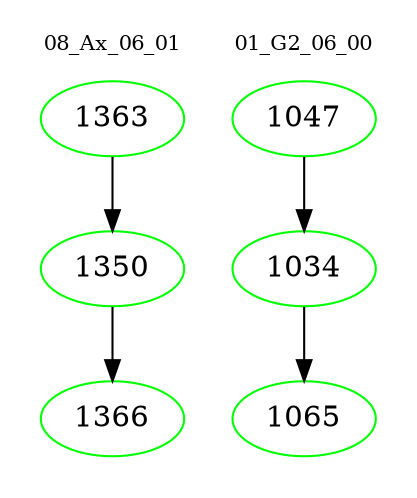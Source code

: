 digraph{
subgraph cluster_0 {
color = white
label = "08_Ax_06_01";
fontsize=10;
T0_1363 [label="1363", color="green"]
T0_1363 -> T0_1350 [color="black"]
T0_1350 [label="1350", color="green"]
T0_1350 -> T0_1366 [color="black"]
T0_1366 [label="1366", color="green"]
}
subgraph cluster_1 {
color = white
label = "01_G2_06_00";
fontsize=10;
T1_1047 [label="1047", color="green"]
T1_1047 -> T1_1034 [color="black"]
T1_1034 [label="1034", color="green"]
T1_1034 -> T1_1065 [color="black"]
T1_1065 [label="1065", color="green"]
}
}
